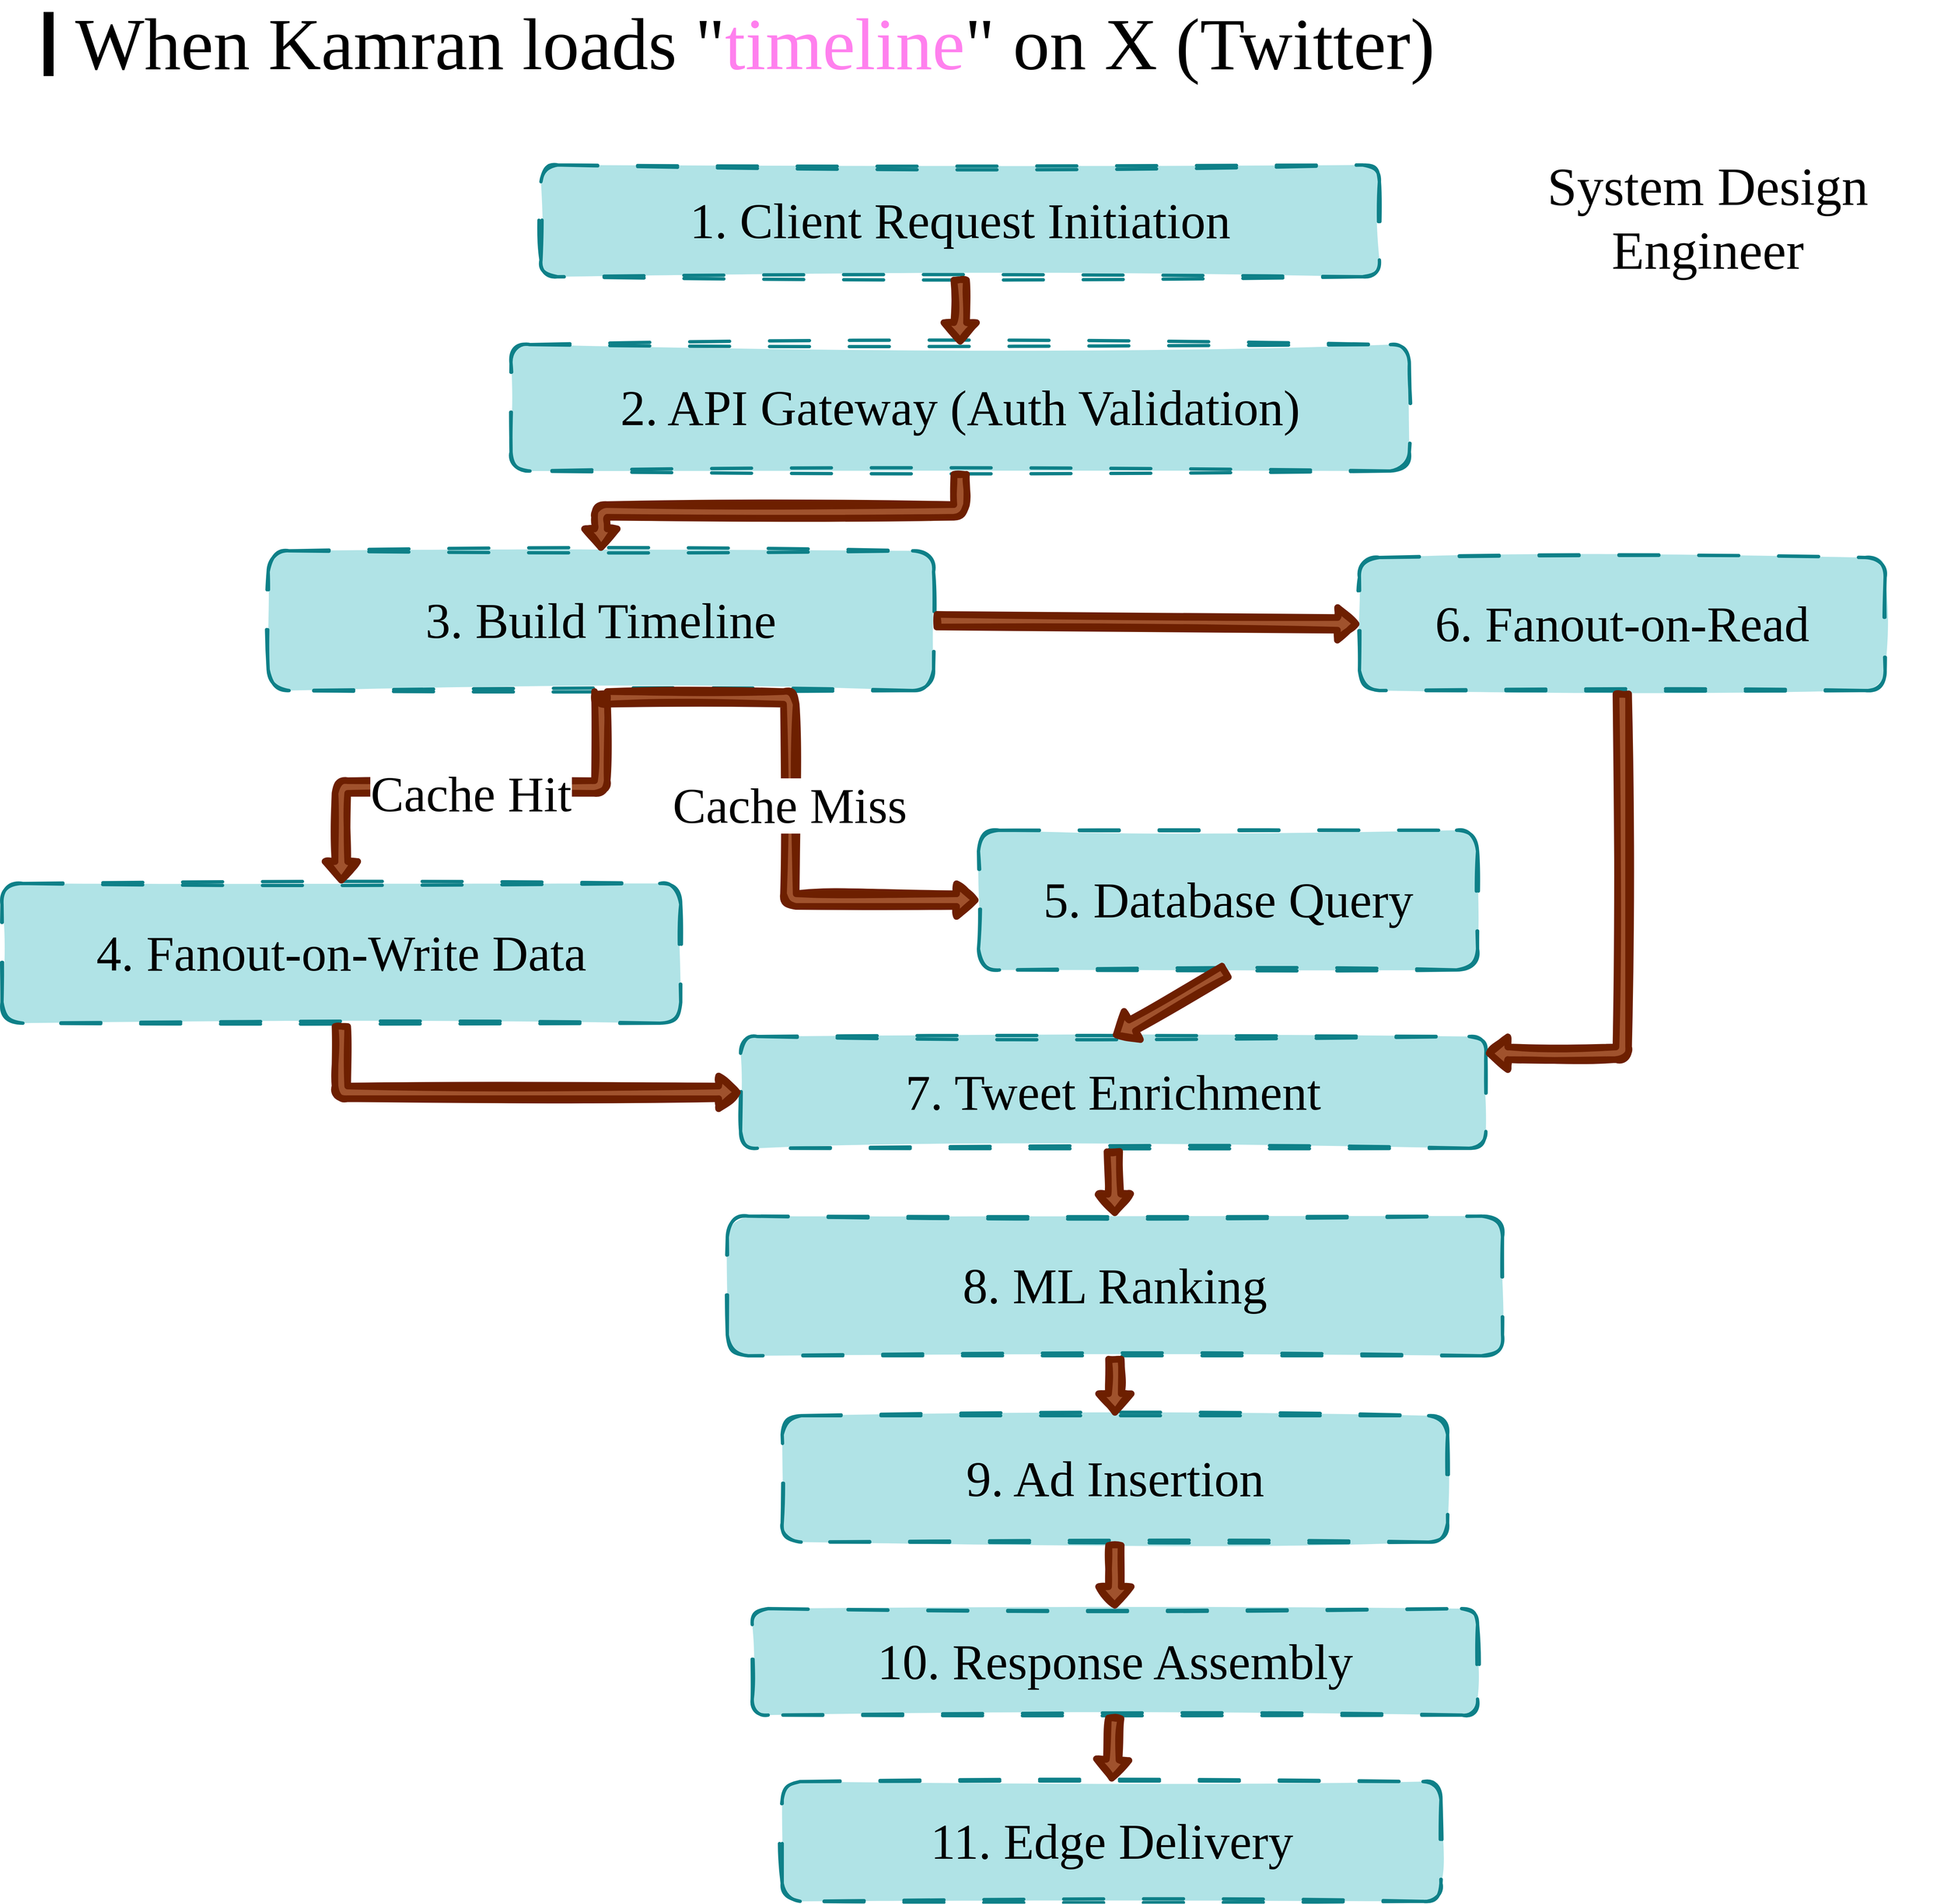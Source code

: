 <mxfile version="26.2.14">
  <diagram name="Page-1" id="kw5tApQOLxetqISVFKjF">
    <mxGraphModel dx="4356" dy="3650" grid="1" gridSize="10" guides="1" tooltips="1" connect="1" arrows="1" fold="1" page="1" pageScale="1" pageWidth="3000" pageHeight="3000" background="light-dark(#FFFFFF,#000000)" math="0" shadow="0">
      <root>
        <mxCell id="0" />
        <mxCell id="1" parent="0" />
        <mxCell id="RP1mrb15_0kgAFn6U0BM-1" value="1. Client Request Initiation" style="whiteSpace=wrap;strokeWidth=5;fontSize=75;rounded=1;sketch=1;curveFitting=1;jiggle=2;fontFamily=Gloria Hallelujah;fontSource=https%3A%2F%2Ffonts.googleapis.com%2Fcss%3Ffamily%3DGloria%2BHallelujah;fillColor=#b0e3e6;strokeColor=#0e8088;fillStyle=solid;glass=0;dashed=1;dashPattern=12 12;" vertex="1" parent="1">
          <mxGeometry x="870" y="330" width="1260" height="168" as="geometry" />
        </mxCell>
        <mxCell id="RP1mrb15_0kgAFn6U0BM-2" value="2. API Gateway (Auth Validation)" style="whiteSpace=wrap;strokeWidth=5;rounded=1;glass=0;dashed=1;dashPattern=12 12;sketch=1;jiggle=2;fillStyle=solid;curveFitting=1;strokeColor=#0e8088;align=center;verticalAlign=middle;fontFamily=Gloria Hallelujah;fontSource=https%3A%2F%2Ffonts.googleapis.com%2Fcss%3Ffamily%3DGloria%2BHallelujah;fontSize=75;fontColor=default;fillColor=#b0e3e6;" vertex="1" parent="1">
          <mxGeometry x="825" y="600" width="1350" height="190" as="geometry" />
        </mxCell>
        <mxCell id="RP1mrb15_0kgAFn6U0BM-4" value="3. Build Timeline" style="whiteSpace=wrap;strokeWidth=5;rounded=1;glass=0;dashed=1;dashPattern=12 12;sketch=1;jiggle=2;fillStyle=solid;curveFitting=1;strokeColor=#0e8088;align=center;verticalAlign=middle;fontFamily=Gloria Hallelujah;fontSource=https%3A%2F%2Ffonts.googleapis.com%2Fcss%3Ffamily%3DGloria%2BHallelujah;fontSize=75;fontColor=default;fillColor=#b0e3e6;" vertex="1" parent="1">
          <mxGeometry x="460" y="910" width="1000" height="210" as="geometry" />
        </mxCell>
        <mxCell id="RP1mrb15_0kgAFn6U0BM-5" value="4. Fanout-on-Write Data" style="whiteSpace=wrap;strokeWidth=5;rounded=1;glass=0;dashed=1;dashPattern=12 12;sketch=1;jiggle=2;fillStyle=solid;curveFitting=1;strokeColor=#0e8088;align=center;verticalAlign=middle;fontFamily=Gloria Hallelujah;fontSource=https%3A%2F%2Ffonts.googleapis.com%2Fcss%3Ffamily%3DGloria%2BHallelujah;fontSize=75;fontColor=default;fillColor=#b0e3e6;" vertex="1" parent="1">
          <mxGeometry x="60" y="1410" width="1020" height="210" as="geometry" />
        </mxCell>
        <mxCell id="RP1mrb15_0kgAFn6U0BM-6" value="5. Database Query" style="whiteSpace=wrap;strokeWidth=5;rounded=1;glass=0;dashed=1;dashPattern=12 12;sketch=1;jiggle=2;fillStyle=solid;curveFitting=1;strokeColor=#0e8088;align=center;verticalAlign=middle;fontFamily=Gloria Hallelujah;fontSource=https%3A%2F%2Ffonts.googleapis.com%2Fcss%3Ffamily%3DGloria%2BHallelujah;fontSize=75;fontColor=default;fillColor=#b0e3e6;" vertex="1" parent="1">
          <mxGeometry x="1527.5" y="1330" width="750" height="210" as="geometry" />
        </mxCell>
        <mxCell id="RP1mrb15_0kgAFn6U0BM-7" value="6. Fanout-on-Read" style="whiteSpace=wrap;strokeWidth=5;rounded=1;glass=0;dashed=1;dashPattern=12 12;sketch=1;jiggle=2;fillStyle=solid;curveFitting=1;strokeColor=#0e8088;align=center;verticalAlign=middle;fontFamily=Gloria Hallelujah;fontSource=https%3A%2F%2Ffonts.googleapis.com%2Fcss%3Ffamily%3DGloria%2BHallelujah;fontSize=75;fontColor=default;fillColor=#b0e3e6;" vertex="1" parent="1">
          <mxGeometry x="2100" y="920" width="790" height="200" as="geometry" />
        </mxCell>
        <mxCell id="RP1mrb15_0kgAFn6U0BM-8" value="7. Tweet Enrichment" style="whiteSpace=wrap;strokeWidth=5;rounded=1;glass=0;dashed=1;dashPattern=12 12;sketch=1;jiggle=2;fillStyle=solid;curveFitting=1;strokeColor=#0e8088;align=center;verticalAlign=middle;fontFamily=Gloria Hallelujah;fontSource=https%3A%2F%2Ffonts.googleapis.com%2Fcss%3Ffamily%3DGloria%2BHallelujah;fontSize=75;fontColor=default;fillColor=#b0e3e6;" vertex="1" parent="1">
          <mxGeometry x="1170" y="1640" width="1120" height="168" as="geometry" />
        </mxCell>
        <mxCell id="RP1mrb15_0kgAFn6U0BM-9" value="8. ML Ranking" style="whiteSpace=wrap;strokeWidth=5;rounded=1;glass=0;dashed=1;dashPattern=12 12;sketch=1;jiggle=2;fillStyle=solid;curveFitting=1;strokeColor=#0e8088;align=center;verticalAlign=middle;fontFamily=Gloria Hallelujah;fontSource=https%3A%2F%2Ffonts.googleapis.com%2Fcss%3Ffamily%3DGloria%2BHallelujah;fontSize=75;fontColor=default;fillColor=#b0e3e6;" vertex="1" parent="1">
          <mxGeometry x="1150" y="1910" width="1165" height="210" as="geometry" />
        </mxCell>
        <mxCell id="RP1mrb15_0kgAFn6U0BM-10" value="9. Ad Insertion" style="whiteSpace=wrap;strokeWidth=5;rounded=1;glass=0;dashed=1;dashPattern=12 12;sketch=1;jiggle=2;fillStyle=solid;curveFitting=1;strokeColor=#0e8088;align=center;verticalAlign=middle;fontFamily=Gloria Hallelujah;fontSource=https%3A%2F%2Ffonts.googleapis.com%2Fcss%3Ffamily%3DGloria%2BHallelujah;fontSize=75;fontColor=default;fillColor=#b0e3e6;" vertex="1" parent="1">
          <mxGeometry x="1232.5" y="2210" width="1000" height="190" as="geometry" />
        </mxCell>
        <mxCell id="RP1mrb15_0kgAFn6U0BM-11" value="10. Response Assembly" style="whiteSpace=wrap;strokeWidth=5;rounded=1;glass=0;dashed=1;dashPattern=12 12;sketch=1;jiggle=2;fillStyle=solid;curveFitting=1;strokeColor=#0e8088;align=center;verticalAlign=middle;fontFamily=Gloria Hallelujah;fontSource=https%3A%2F%2Ffonts.googleapis.com%2Fcss%3Ffamily%3DGloria%2BHallelujah;fontSize=75;fontColor=default;fillColor=#b0e3e6;" vertex="1" parent="1">
          <mxGeometry x="1187.5" y="2500" width="1090" height="160" as="geometry" />
        </mxCell>
        <mxCell id="RP1mrb15_0kgAFn6U0BM-12" value="11. Edge Delivery" style="whiteSpace=wrap;strokeWidth=5;rounded=1;glass=0;dashed=1;dashPattern=12 12;sketch=1;jiggle=2;fillStyle=solid;curveFitting=1;strokeColor=#0e8088;align=center;verticalAlign=middle;fontFamily=Gloria Hallelujah;fontSource=https%3A%2F%2Ffonts.googleapis.com%2Fcss%3Ffamily%3DGloria%2BHallelujah;fontSize=75;fontColor=default;fillColor=#b0e3e6;" vertex="1" parent="1">
          <mxGeometry x="1232.5" y="2760" width="990" height="180" as="geometry" />
        </mxCell>
        <mxCell id="RP1mrb15_0kgAFn6U0BM-13" value="" style="startArrow=none;endArrow=block;exitX=0.5;exitY=1;entryX=0.5;entryY=0;rounded=1;glass=0;fillStyle=solid;strokeColor=#6D1F00;strokeWidth=10;align=center;verticalAlign=middle;fontFamily=Gloria Hallelujah;fontSource=https%3A%2F%2Ffonts.googleapis.com%2Fcss%3Ffamily%3DGloria%2BHallelujah;fontSize=75;fontColor=default;fillColor=#a0522d;shape=flexArrow;sketch=1;curveFitting=1;jiggle=2;flowAnimation=0;labelBackgroundColor=default;" edge="1" parent="1" source="RP1mrb15_0kgAFn6U0BM-1" target="RP1mrb15_0kgAFn6U0BM-2">
          <mxGeometry relative="1" as="geometry">
            <Array as="points" />
          </mxGeometry>
        </mxCell>
        <mxCell id="RP1mrb15_0kgAFn6U0BM-15" value="" style="startArrow=none;endArrow=block;exitX=0.5;exitY=1;rounded=1;exitDx=0;exitDy=0;glass=0;sketch=1;jiggle=2;fillStyle=solid;curveFitting=1;strokeColor=#6D1F00;strokeWidth=10;align=center;verticalAlign=middle;fontFamily=Gloria Hallelujah;fontSource=https%3A%2F%2Ffonts.googleapis.com%2Fcss%3Ffamily%3DGloria%2BHallelujah;fontSize=75;fontColor=default;fillColor=#a0522d;labelBackgroundColor=default;flowAnimation=0;shape=flexArrow;entryX=0.5;entryY=0;entryDx=0;entryDy=0;edgeStyle=orthogonalEdgeStyle;" edge="1" parent="1" source="RP1mrb15_0kgAFn6U0BM-2" target="RP1mrb15_0kgAFn6U0BM-4">
          <mxGeometry relative="1" as="geometry">
            <mxPoint x="1583" y="788" as="sourcePoint" />
            <mxPoint x="1225" y="790" as="targetPoint" />
          </mxGeometry>
        </mxCell>
        <mxCell id="RP1mrb15_0kgAFn6U0BM-16" value="Cache Hit" style="startArrow=none;endArrow=block;exitX=0.5;exitY=1;entryX=0.5;entryY=-0.01;rounded=1;edgeStyle=orthogonalEdgeStyle;fontSize=75;strokeColor=#6D1F00;align=center;verticalAlign=middle;fontFamily=Gloria Hallelujah;fontColor=default;labelBackgroundColor=light-dark(#FFFFFF,#000000);glass=0;fillStyle=solid;strokeWidth=10;fontSource=https%3A%2F%2Ffonts.googleapis.com%2Fcss%3Ffamily%3DGloria%2BHallelujah;flowAnimation=0;fillColor=#a0522d;shape=flexArrow;sketch=1;curveFitting=1;jiggle=2;labelBorderColor=none;exitDx=0;exitDy=0;" edge="1" parent="1" source="RP1mrb15_0kgAFn6U0BM-4" target="RP1mrb15_0kgAFn6U0BM-5">
          <mxGeometry relative="1" as="geometry" />
        </mxCell>
        <mxCell id="RP1mrb15_0kgAFn6U0BM-17" value="Cache Miss" style="startArrow=none;endArrow=block;entryX=0;entryY=0.5;rounded=1;fontSize=75;glass=0;sketch=1;jiggle=2;fillStyle=solid;curveFitting=1;strokeColor=#6D1F00;strokeWidth=10;align=center;verticalAlign=middle;fontFamily=Gloria Hallelujah;fontSource=https%3A%2F%2Ffonts.googleapis.com%2Fcss%3Ffamily%3DGloria%2BHallelujah;fontColor=default;labelBackgroundColor=light-dark(#FFFFFF,#000000);flowAnimation=0;fillColor=#a0522d;shape=flexArrow;entryDx=0;entryDy=0;edgeStyle=orthogonalEdgeStyle;" edge="1" parent="1" target="RP1mrb15_0kgAFn6U0BM-6">
          <mxGeometry relative="1" as="geometry">
            <Array as="points">
              <mxPoint x="1244" y="1131" />
              <mxPoint x="1244" y="1435" />
            </Array>
            <mxPoint x="960" y="1130" as="sourcePoint" />
          </mxGeometry>
        </mxCell>
        <mxCell id="RP1mrb15_0kgAFn6U0BM-18" value="" style="startArrow=none;endArrow=block;exitX=1;exitY=0.5;rounded=1;exitDx=0;exitDy=0;glass=0;sketch=1;jiggle=2;fillStyle=solid;curveFitting=1;strokeColor=#6D1F00;strokeWidth=10;align=center;verticalAlign=middle;fontFamily=Gloria Hallelujah;fontSource=https%3A%2F%2Ffonts.googleapis.com%2Fcss%3Ffamily%3DGloria%2BHallelujah;fontSize=75;fontColor=default;labelBackgroundColor=default;flowAnimation=0;fillColor=#a0522d;shape=flexArrow;entryX=0;entryY=0.5;entryDx=0;entryDy=0;" edge="1" parent="1" source="RP1mrb15_0kgAFn6U0BM-4" target="RP1mrb15_0kgAFn6U0BM-7">
          <mxGeometry relative="1" as="geometry">
            <mxPoint x="2185" y="757.92" as="sourcePoint" />
            <mxPoint x="1900" y="1060" as="targetPoint" />
          </mxGeometry>
        </mxCell>
        <mxCell id="RP1mrb15_0kgAFn6U0BM-19" value="" style="startArrow=none;endArrow=block;exitX=0.5;exitY=0.99;entryX=0;entryY=0.5;rounded=1;edgeStyle=orthogonalEdgeStyle;glass=0;sketch=1;jiggle=2;fillStyle=solid;curveFitting=1;strokeColor=#6D1F00;strokeWidth=10;align=center;verticalAlign=middle;fontFamily=Gloria Hallelujah;fontSource=https%3A%2F%2Ffonts.googleapis.com%2Fcss%3Ffamily%3DGloria%2BHallelujah;fontSize=75;fontColor=default;labelBackgroundColor=default;flowAnimation=0;fillColor=#a0522d;shape=flexArrow;entryDx=0;entryDy=0;" edge="1" parent="1" source="RP1mrb15_0kgAFn6U0BM-5" target="RP1mrb15_0kgAFn6U0BM-8">
          <mxGeometry relative="1" as="geometry" />
        </mxCell>
        <mxCell id="RP1mrb15_0kgAFn6U0BM-20" value="" style="startArrow=none;endArrow=block;exitX=0.5;exitY=0.99;entryX=0.5;entryY=-0.01;rounded=1;glass=0;sketch=1;jiggle=2;fillStyle=solid;curveFitting=1;strokeColor=#6D1F00;strokeWidth=10;align=center;verticalAlign=middle;fontFamily=Gloria Hallelujah;fontSource=https%3A%2F%2Ffonts.googleapis.com%2Fcss%3Ffamily%3DGloria%2BHallelujah;fontSize=75;fontColor=default;labelBackgroundColor=default;flowAnimation=0;fillColor=#a0522d;shape=flexArrow;" edge="1" parent="1" source="RP1mrb15_0kgAFn6U0BM-6" target="RP1mrb15_0kgAFn6U0BM-8">
          <mxGeometry relative="1" as="geometry">
            <Array as="points" />
          </mxGeometry>
        </mxCell>
        <mxCell id="RP1mrb15_0kgAFn6U0BM-21" value="" style="startArrow=none;endArrow=block;exitX=0.5;exitY=0.99;entryX=1;entryY=0.15;rounded=1;edgeStyle=orthogonalEdgeStyle;glass=0;sketch=1;jiggle=2;fillStyle=solid;curveFitting=1;strokeColor=#6D1F00;strokeWidth=10;align=center;verticalAlign=middle;fontFamily=Gloria Hallelujah;fontSource=https%3A%2F%2Ffonts.googleapis.com%2Fcss%3Ffamily%3DGloria%2BHallelujah;fontSize=75;fontColor=default;labelBackgroundColor=default;flowAnimation=0;fillColor=#a0522d;shape=flexArrow;" edge="1" parent="1" source="RP1mrb15_0kgAFn6U0BM-7" target="RP1mrb15_0kgAFn6U0BM-8">
          <mxGeometry relative="1" as="geometry" />
        </mxCell>
        <mxCell id="RP1mrb15_0kgAFn6U0BM-22" value="" style="startArrow=none;endArrow=block;exitX=0.5;exitY=0.99;entryX=0.5;entryY=-0.01;rounded=1;glass=0;sketch=1;jiggle=2;fillStyle=solid;curveFitting=1;strokeColor=#6D1F00;strokeWidth=10;align=center;verticalAlign=middle;fontFamily=Gloria Hallelujah;fontSource=https%3A%2F%2Ffonts.googleapis.com%2Fcss%3Ffamily%3DGloria%2BHallelujah;fontSize=75;fontColor=default;labelBackgroundColor=default;flowAnimation=0;fillColor=#a0522d;shape=flexArrow;" edge="1" parent="1" source="RP1mrb15_0kgAFn6U0BM-8" target="RP1mrb15_0kgAFn6U0BM-9">
          <mxGeometry relative="1" as="geometry">
            <Array as="points" />
          </mxGeometry>
        </mxCell>
        <mxCell id="RP1mrb15_0kgAFn6U0BM-23" value="" style="startArrow=none;endArrow=block;exitX=0.5;exitY=0.99;entryX=0.5;entryY=-0.01;rounded=1;glass=0;sketch=1;jiggle=2;fillStyle=solid;curveFitting=1;strokeColor=#6D1F00;strokeWidth=10;align=center;verticalAlign=middle;fontFamily=Gloria Hallelujah;fontSource=https%3A%2F%2Ffonts.googleapis.com%2Fcss%3Ffamily%3DGloria%2BHallelujah;fontSize=75;fontColor=default;labelBackgroundColor=default;flowAnimation=0;fillColor=#a0522d;shape=flexArrow;" edge="1" parent="1" source="RP1mrb15_0kgAFn6U0BM-9" target="RP1mrb15_0kgAFn6U0BM-10">
          <mxGeometry relative="1" as="geometry">
            <Array as="points" />
          </mxGeometry>
        </mxCell>
        <mxCell id="RP1mrb15_0kgAFn6U0BM-24" value="" style="startArrow=none;endArrow=block;exitX=0.5;exitY=0.99;entryX=0.5;entryY=-0.01;rounded=1;glass=0;sketch=1;jiggle=2;fillStyle=solid;curveFitting=1;strokeColor=#6D1F00;strokeWidth=10;align=center;verticalAlign=middle;fontFamily=Gloria Hallelujah;fontSource=https%3A%2F%2Ffonts.googleapis.com%2Fcss%3Ffamily%3DGloria%2BHallelujah;fontSize=75;fontColor=default;labelBackgroundColor=default;flowAnimation=0;fillColor=#a0522d;shape=flexArrow;" edge="1" parent="1" source="RP1mrb15_0kgAFn6U0BM-10" target="RP1mrb15_0kgAFn6U0BM-11">
          <mxGeometry relative="1" as="geometry">
            <Array as="points" />
          </mxGeometry>
        </mxCell>
        <mxCell id="RP1mrb15_0kgAFn6U0BM-25" value="" style="startArrow=none;endArrow=block;exitX=0.5;exitY=0.99;entryX=0.5;entryY=-0.01;rounded=1;glass=0;sketch=1;jiggle=2;fillStyle=solid;curveFitting=1;strokeColor=#6D1F00;strokeWidth=10;align=center;verticalAlign=middle;fontFamily=Gloria Hallelujah;fontSource=https%3A%2F%2Ffonts.googleapis.com%2Fcss%3Ffamily%3DGloria%2BHallelujah;fontSize=75;fontColor=default;labelBackgroundColor=default;flowAnimation=0;fillColor=#a0522d;shape=flexArrow;" edge="1" parent="1" source="RP1mrb15_0kgAFn6U0BM-11" target="RP1mrb15_0kgAFn6U0BM-12">
          <mxGeometry relative="1" as="geometry">
            <Array as="points" />
          </mxGeometry>
        </mxCell>
        <mxCell id="RP1mrb15_0kgAFn6U0BM-28" value="&lt;div&gt;&lt;font&gt;When Kamran loads &quot;&lt;font color=&quot;#ff80ee&quot;&gt;&lt;span style=&quot;caret-color: rgb(255, 128, 238);&quot;&gt;timeline&lt;/span&gt;&lt;/font&gt;&quot; on X (Twitter)&lt;/font&gt;&lt;/div&gt;" style="text;html=1;align=left;verticalAlign=middle;whiteSpace=wrap;rounded=0;fontFamily=Gloria Hallelujah;fontSource=https%3A%2F%2Ffonts.googleapis.com%2Fcss%3Ffamily%3DGloria%2BHallelujah;fontSize=110;fontColor=default;" vertex="1" parent="1">
          <mxGeometry x="168.03" y="100" width="2751.97" height="96.33" as="geometry" />
        </mxCell>
        <mxCell id="RP1mrb15_0kgAFn6U0BM-29" value="" style="shape=link;html=1;rounded=0;fontFamily=Gloria Hallelujah;fontSource=https%3A%2F%2Ffonts.googleapis.com%2Fcss%3Ffamily%3DGloria%2BHallelujah;fontSize=31;fontColor=default;width=0;strokeColor=light-dark(#000000,#76B7AC);strokeWidth=8;" edge="1" parent="1">
          <mxGeometry width="100" relative="1" as="geometry">
            <mxPoint x="130" y="196.333" as="sourcePoint" />
            <mxPoint x="130" y="100" as="targetPoint" />
          </mxGeometry>
        </mxCell>
        <mxCell id="RP1mrb15_0kgAFn6U0BM-31" value="&lt;font style=&quot;color: light-dark(rgb(0, 0, 0), rgb(118, 183, 172)); font-size: 80px;&quot;&gt;System Design Engineer&lt;/font&gt;" style="text;html=1;align=center;verticalAlign=middle;whiteSpace=wrap;rounded=1;fontFamily=Gloria Hallelujah;fontSource=https%3A%2F%2Ffonts.googleapis.com%2Fcss%3Ffamily%3DGloria%2BHallelujah;fontSize=60;fontColor=default;strokeColor=none;sketch=1;curveFitting=1;jiggle=2;" vertex="1" parent="1">
          <mxGeometry x="2270" y="270" width="707.42" height="280" as="geometry" />
        </mxCell>
      </root>
    </mxGraphModel>
  </diagram>
</mxfile>
